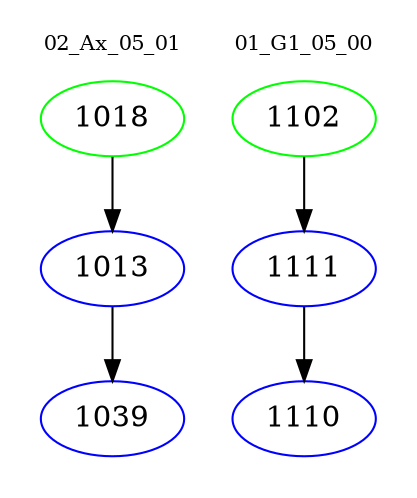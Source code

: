 digraph{
subgraph cluster_0 {
color = white
label = "02_Ax_05_01";
fontsize=10;
T0_1018 [label="1018", color="green"]
T0_1018 -> T0_1013 [color="black"]
T0_1013 [label="1013", color="blue"]
T0_1013 -> T0_1039 [color="black"]
T0_1039 [label="1039", color="blue"]
}
subgraph cluster_1 {
color = white
label = "01_G1_05_00";
fontsize=10;
T1_1102 [label="1102", color="green"]
T1_1102 -> T1_1111 [color="black"]
T1_1111 [label="1111", color="blue"]
T1_1111 -> T1_1110 [color="black"]
T1_1110 [label="1110", color="blue"]
}
}
